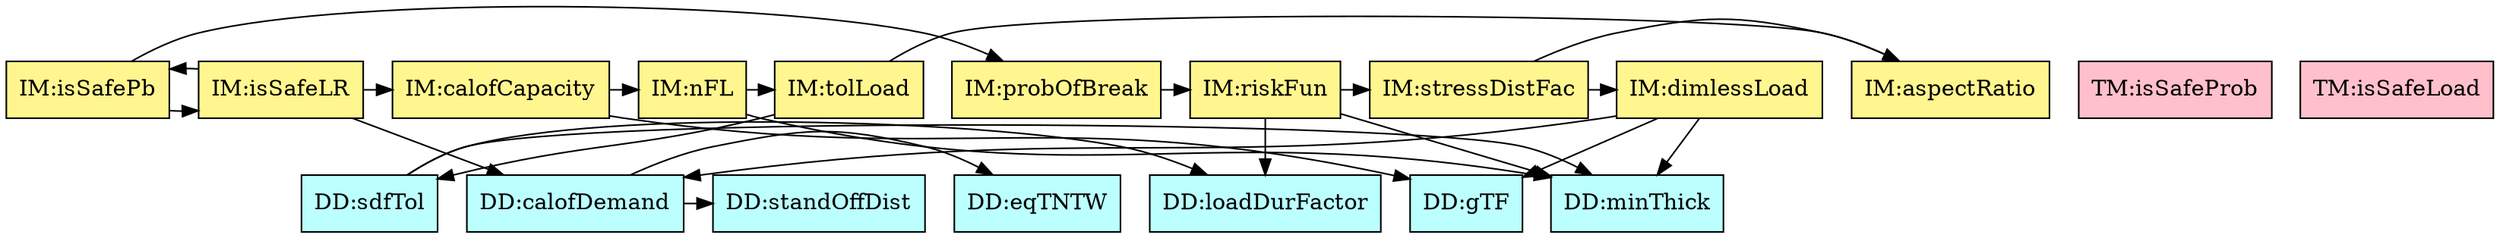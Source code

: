 digraph refvsref {
	sdfTol -> minThick;
	sdfTol -> loadDurFactor;
	demandq -> stdOffDist;
	demandq -> eqTNTChar;
	riskFun -> minThick;
	riskFun -> loadDurFactor;
	riskFun -> stressDistFac;
	stressDistFac -> dimlessLoad;
	stressDistFac -> aR;
	nFL -> minThick;
	nFL -> tolLoad;
	dimlessLoad -> minThick;
	dimlessLoad -> glassTypeFac;
	dimlessLoad -> demandq;
	tolLoad -> sdfTol;
	tolLoad -> aR;
	probBr -> riskFun;
	lResistance -> glassTypeFac;
	lResistance -> nFL;
	isSafePb -> probBr;
	isSafePb -> isSafeLR;
	isSafeLR -> demandq;
	isSafeLR -> lResistance;
	isSafeLR -> isSafePb;


	minThick	[shape=box, color=black, style=filled, fillcolor=paleturquoise1, label="DD:minThick"];
	loadDurFactor	[shape=box, color=black, style=filled, fillcolor=paleturquoise1, label="DD:loadDurFactor"];
	glassTypeFac	[shape=box, color=black, style=filled, fillcolor=paleturquoise1, label="DD:gTF"];
	sdfTol	[shape=box, color=black, style=filled, fillcolor=paleturquoise1, label="DD:sdfTol"];
	stdOffDist	[shape=box, color=black, style=filled, fillcolor=paleturquoise1, label="DD:standOffDist"];
	eqTNTChar	[shape=box, color=black, style=filled, fillcolor=paleturquoise1, label="DD:eqTNTW"];
	demandq	[shape=box, color=black, style=filled, fillcolor=paleturquoise1, label="DD:calofDemand"];

	subgraph DD {
	rank="same"
	{minThick, loadDurFactor, glassTypeFac, sdfTol, stdOffDist, eqTNTChar, demandq}
	}

	isSafeProb	[shape=box, color=black, style=filled, fillcolor=pink, label="TM:isSafeProb"];
	isSafeLoad	[shape=box, color=black, style=filled, fillcolor=pink, label="TM:isSafeLoad"];

	subgraph TM {
	rank="same"
	{isSafeProb, isSafeLoad}
	}

	riskFun	[shape=box, color=black, style=filled, fillcolor=khaki1, label="IM:riskFun"];
	stressDistFac	[shape=box, color=black, style=filled, fillcolor=khaki1, label="IM:stressDistFac"];
	nFL	[shape=box, color=black, style=filled, fillcolor=khaki1, label="IM:nFL"];
	dimlessLoad	[shape=box, color=black, style=filled, fillcolor=khaki1, label="IM:dimlessLoad"];
	tolLoad	[shape=box, color=black, style=filled, fillcolor=khaki1, label="IM:tolLoad"];
	aR	[shape=box, color=black, style=filled, fillcolor=khaki1, label="IM:aspectRatio"];
	probBr	[shape=box, color=black, style=filled, fillcolor=khaki1, label="IM:probOfBreak"];
	lResistance	[shape=box, color=black, style=filled, fillcolor=khaki1, label="IM:calofCapacity"];
	isSafePb	[shape=box, color=black, style=filled, fillcolor=khaki1, label="IM:isSafePb"];
	isSafeLR	[shape=box, color=black, style=filled, fillcolor=khaki1, label="IM:isSafeLR"];

	subgraph IM {
	rank="same"
	{riskFun, stressDistFac, nFL, dimlessLoad, tolLoad, aR, probBr, lResistance, isSafePb, isSafeLR}
	}

}
